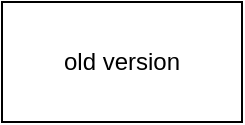 <mxfile version="20.8.20" type="github"><diagram name="第 1 页" id="FSKlGtTsH522FjazQGcl"><mxGraphModel dx="1387" dy="771" grid="1" gridSize="10" guides="1" tooltips="1" connect="1" arrows="1" fold="1" page="1" pageScale="1" pageWidth="827" pageHeight="1169" math="0" shadow="0"><root><mxCell id="0"/><mxCell id="1" parent="0"/><mxCell id="W3TsjmSP8yidc31Mez7C-1" value="old version" style="rounded=0;whiteSpace=wrap;html=1;" vertex="1" parent="1"><mxGeometry x="40" y="160" width="120" height="60" as="geometry"/></mxCell></root></mxGraphModel></diagram></mxfile>